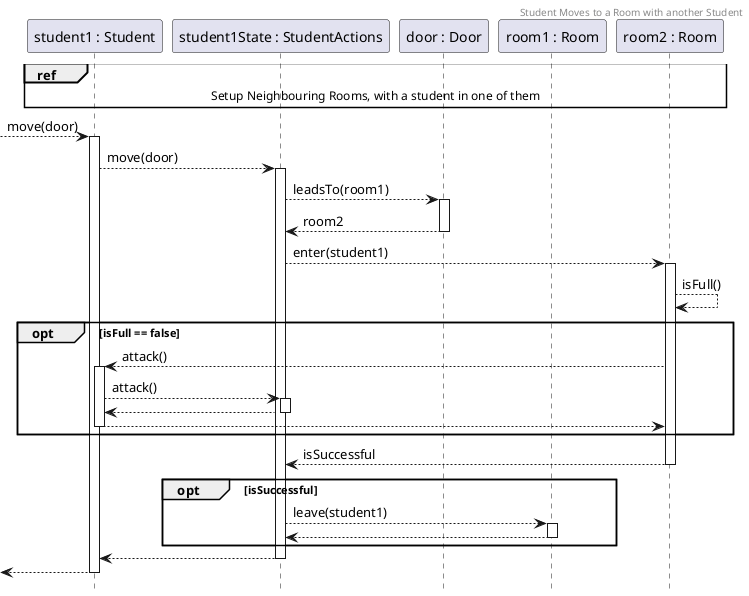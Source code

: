 @startuml RoomSplitWithEffects
header Student Moves to a Room with another Student
hide footbox

participant S1 as "student1 : Student"
participant S1S as "student1State : StudentActions"
participant D as "door : Door"
participant R1 as "room1 : Room"
participant R2 as "room2 : Room"
ref over S1, R2 : Setup Neighbouring Rooms, with a student in one of them
--> S1 ++: move(door)
S1 --> S1S ++: move(door)
S1S --> D ++: leadsTo(room1)
return room2
S1S --> R2 ++ : enter(student1)
R2 --> R2 : isFull()
opt isFull == false
    R2 --> S1 ++ : attack()
    S1 --> S1S ++ : attack()
    return
    return
end
return isSuccessful
opt isSuccessful
    S1S --> R1 ++ : leave(student1)
    return
end
return 
return 


@enduml

